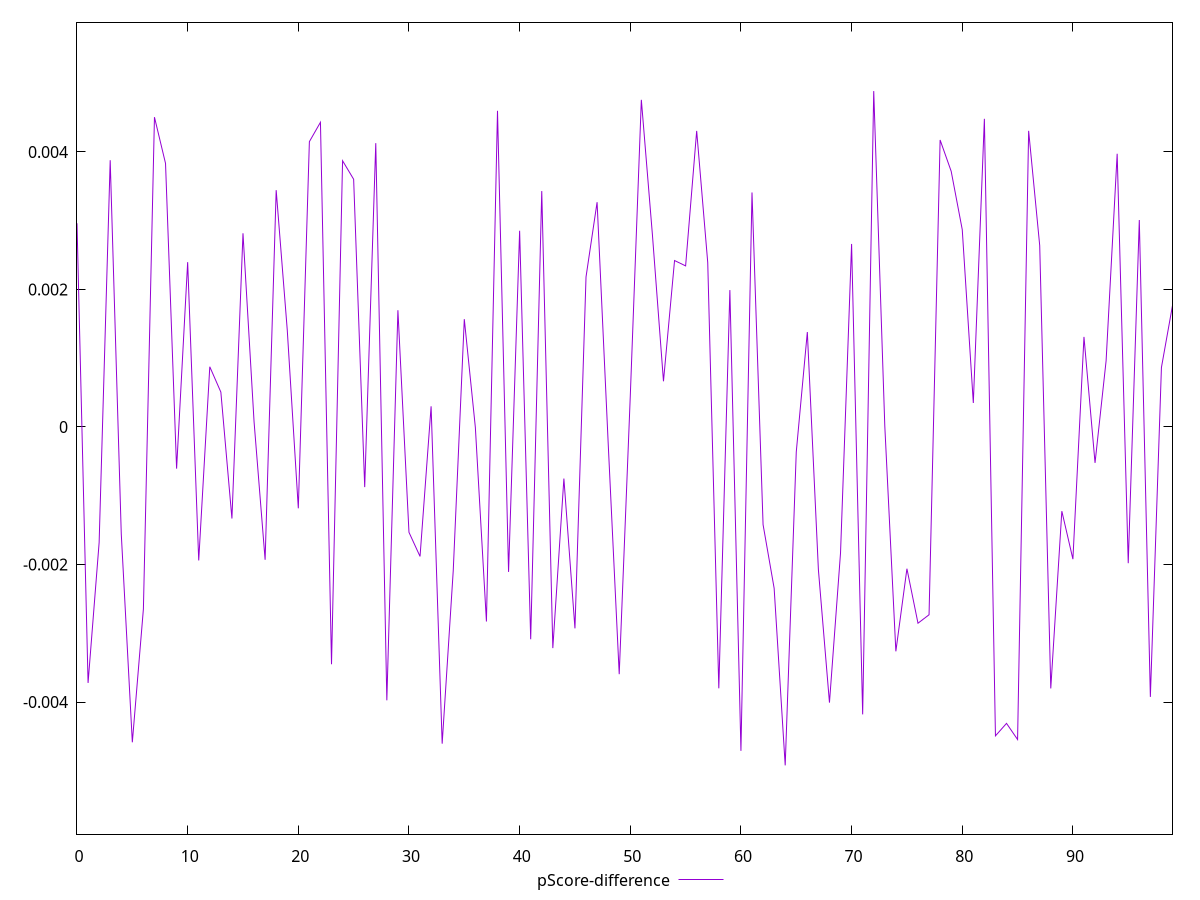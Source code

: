 reset

$pScoreDifference <<EOF
0 0.002962457101660987
1 -0.00372218130637203
2 -0.001681375523733153
3 0.0038790154681238587
4 -0.0015532362270684885
5 -0.004585608015369447
6 -0.0026471562482811573
7 0.0045052773212262975
8 0.0038328744293829597
9 -0.0006062279520540059
10 0.0023971265313839085
11 -0.0019410180521335363
12 0.0008756769979252343
13 0.0005071476948265152
14 -0.0013313568316993263
15 0.002816844152091269
16 0.00007817471334337078
17 -0.0019310994777699264
18 0.0034435647667194758
19 0.0014122119051164228
20 -0.0011824708563690223
21 0.004149007458050247
22 0.004430627716628721
23 -0.003450757600665655
24 0.003871298886625074
25 0.0036024154937660535
26 -0.0008742911432264577
27 0.004127142835488762
28 -0.003974661899585674
29 0.0016976443727033108
30 -0.001531536514507048
31 -0.0018824788258161584
32 0.0003003630781560629
33 -0.00460540977613072
34 -0.002091879267620278
35 0.0015680091974406007
36 -0.000007140290804841243
37 -0.0028285811767996827
38 0.004597197009341358
39 -0.0021074922694747644
40 0.0028531837439461083
41 -0.0030869210670239067
42 0.0034299933573158636
43 -0.0032159648827065346
44 -0.0007500210932853968
45 -0.002928930131570029
46 0.002181894718472077
47 0.003268697709852608
48 -0.00022569697824470492
49 -0.0035947564494174244
50 0.00044965260437535015
51 0.004757345747350206
52 0.0027960042948376174
53 0.0006647670249616544
54 0.002420434692479656
55 0.0023423261783848126
56 0.00430531183142413
57 0.0023898747702121304
58 -0.003800417914700094
59 0.0019909110407070885
60 -0.004709390284224901
61 0.0034102581920008035
62 -0.001419845651797036
63 -0.0023449551572946037
64 -0.004920792828843057
65 -0.00036330397362005495
66 0.001380293022282597
67 -0.002075628489802417
68 -0.004008524813027492
69 -0.0018312584488617278
70 0.002661881859859494
71 -0.004179932388942875
72 0.004884842009927337
73 0.000016241689364482337
74 -0.003262546013086176
75 -0.002061217584343966
76 -0.002853727099022929
77 -0.002730371748679572
78 0.0041736218512041234
79 0.0037182871850358623
80 0.002869716337237538
81 0.00034898522510434793
82 0.004481515230855826
83 -0.004491560014456275
84 -0.00431017984749682
85 -0.004544767824633922
86 0.004306580674403537
87 0.0026374628910507125
88 -0.0038023620601425057
89 -0.0012241974767491781
90 -0.0019219667497830661
91 0.0013100496515036086
92 -0.0005225164323179321
93 0.0009621214410988621
94 0.003973199673579342
95 -0.0019812682472786225
96 0.003009217812358078
97 -0.003925335886832193
98 0.0008653579206993056
99 0.0017668105245479682
EOF

set key outside below
set xrange [0:99]
set yrange [-0.005920792828843057:0.005884842009927337]
set trange [-0.005920792828843057:0.005884842009927337]
set terminal svg size 640, 500 enhanced background rgb 'white'
set output "report_00013_2021-02-09T12-04-24.940Z/interactive/samples/pages+cached+noadtech/pScore-difference/values.svg"

plot $pScoreDifference title "pScore-difference" with line

reset
